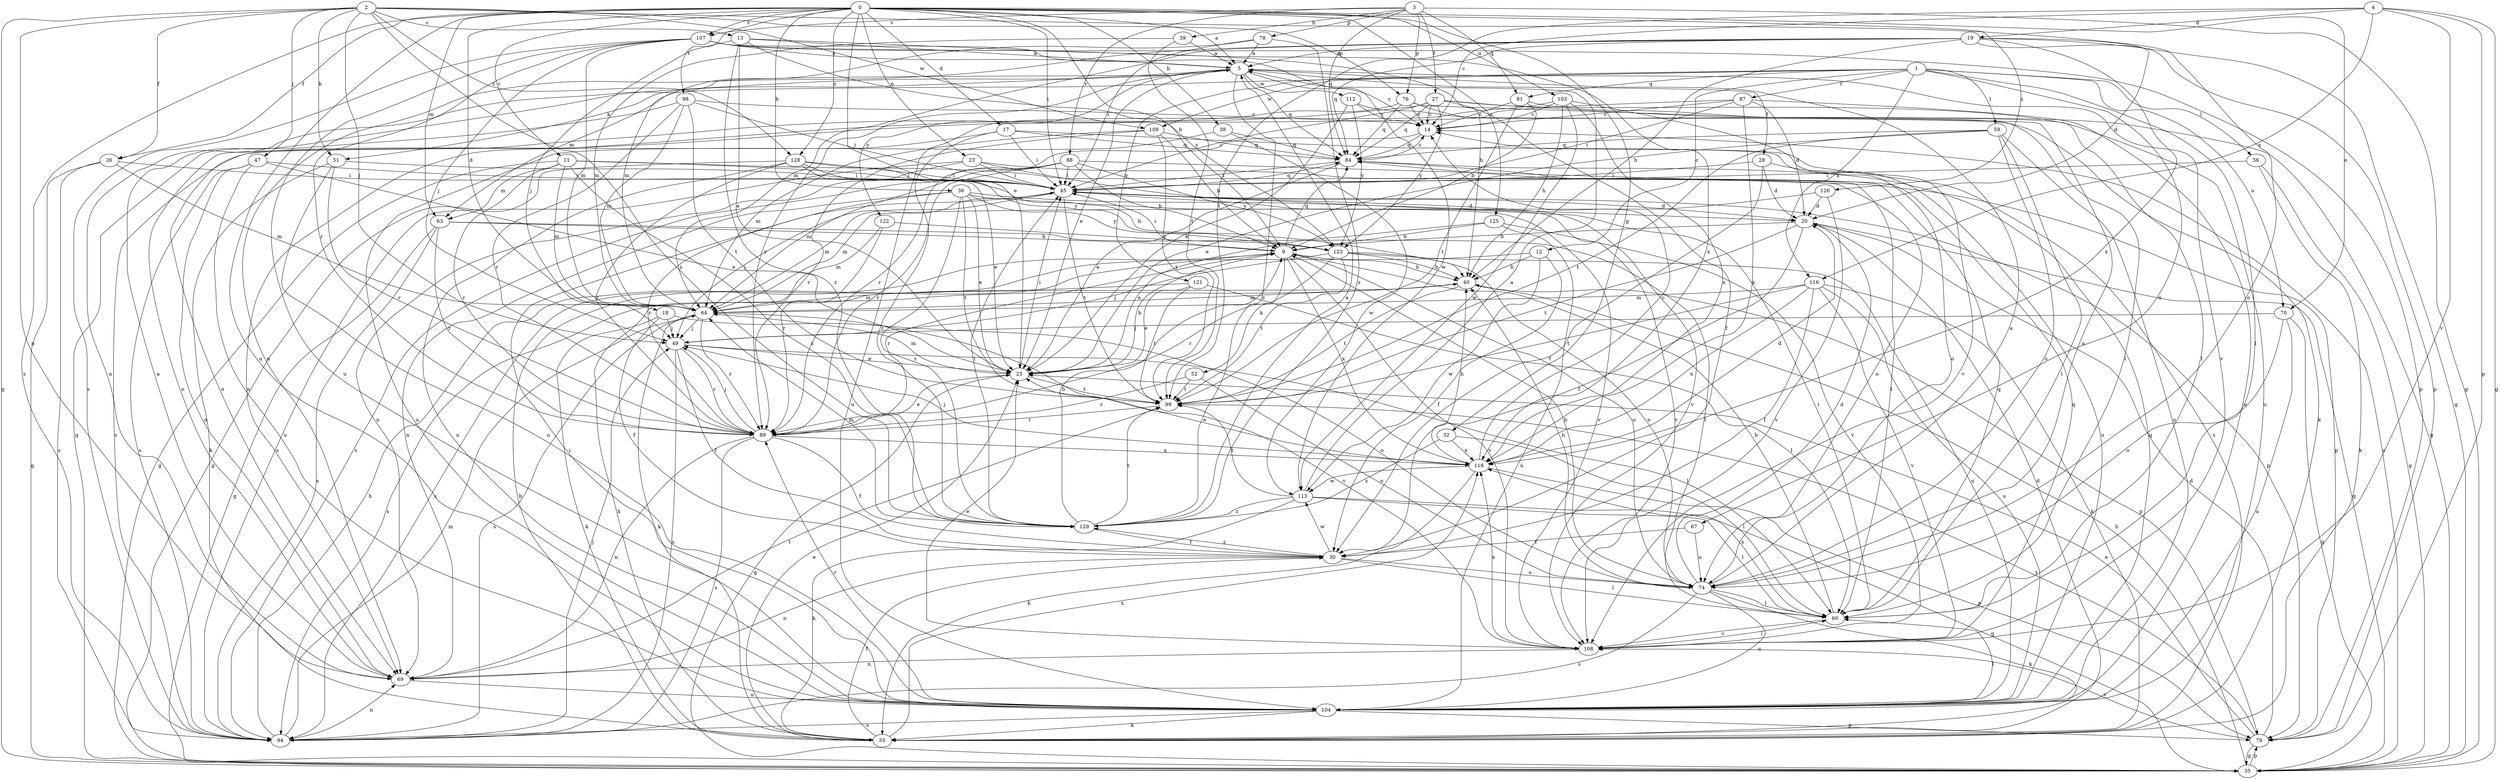 strict digraph  {
0;
1;
2;
3;
4;
5;
9;
11;
12;
13;
14;
17;
18;
19;
20;
23;
25;
26;
27;
28;
30;
32;
35;
36;
38;
39;
40;
45;
47;
49;
51;
52;
55;
56;
59;
60;
63;
64;
67;
69;
70;
74;
76;
78;
79;
81;
84;
87;
88;
89;
94;
98;
99;
103;
104;
107;
108;
109;
112;
113;
116;
118;
121;
122;
123;
125;
126;
128;
129;
0 -> 5  [label=a];
0 -> 9  [label=b];
0 -> 11  [label=c];
0 -> 17  [label=d];
0 -> 18  [label=d];
0 -> 23  [label=e];
0 -> 25  [label=e];
0 -> 26  [label=f];
0 -> 32  [label=g];
0 -> 36  [label=h];
0 -> 38  [label=h];
0 -> 45  [label=i];
0 -> 63  [label=m];
0 -> 70  [label=o];
0 -> 94  [label=s];
0 -> 98  [label=t];
0 -> 103  [label=u];
0 -> 104  [label=u];
0 -> 107  [label=v];
0 -> 125  [label=z];
0 -> 126  [label=z];
0 -> 128  [label=z];
1 -> 12  [label=c];
1 -> 56  [label=l];
1 -> 59  [label=l];
1 -> 60  [label=l];
1 -> 63  [label=m];
1 -> 67  [label=n];
1 -> 70  [label=o];
1 -> 81  [label=q];
1 -> 87  [label=r];
1 -> 109  [label=w];
1 -> 116  [label=x];
1 -> 121  [label=y];
2 -> 13  [label=c];
2 -> 26  [label=f];
2 -> 35  [label=g];
2 -> 47  [label=j];
2 -> 49  [label=j];
2 -> 51  [label=k];
2 -> 69  [label=n];
2 -> 74  [label=o];
2 -> 76  [label=p];
2 -> 109  [label=w];
2 -> 128  [label=z];
2 -> 129  [label=z];
3 -> 27  [label=f];
3 -> 35  [label=g];
3 -> 39  [label=h];
3 -> 76  [label=p];
3 -> 78  [label=p];
3 -> 81  [label=q];
3 -> 84  [label=q];
3 -> 88  [label=r];
3 -> 107  [label=v];
4 -> 14  [label=c];
4 -> 19  [label=d];
4 -> 35  [label=g];
4 -> 79  [label=p];
4 -> 99  [label=t];
4 -> 108  [label=v];
4 -> 116  [label=x];
5 -> 14  [label=c];
5 -> 25  [label=e];
5 -> 28  [label=f];
5 -> 51  [label=k];
5 -> 69  [label=n];
5 -> 84  [label=q];
5 -> 89  [label=r];
5 -> 108  [label=v];
5 -> 112  [label=w];
5 -> 122  [label=y];
5 -> 129  [label=z];
9 -> 40  [label=h];
9 -> 45  [label=i];
9 -> 52  [label=k];
9 -> 74  [label=o];
9 -> 84  [label=q];
9 -> 89  [label=r];
9 -> 108  [label=v];
9 -> 118  [label=x];
11 -> 35  [label=g];
11 -> 45  [label=i];
11 -> 63  [label=m];
11 -> 64  [label=m];
11 -> 74  [label=o];
11 -> 89  [label=r];
11 -> 129  [label=z];
12 -> 30  [label=f];
12 -> 40  [label=h];
12 -> 94  [label=s];
12 -> 113  [label=w];
13 -> 5  [label=a];
13 -> 25  [label=e];
13 -> 40  [label=h];
13 -> 49  [label=j];
13 -> 123  [label=y];
13 -> 129  [label=z];
14 -> 84  [label=q];
14 -> 89  [label=r];
17 -> 45  [label=i];
17 -> 74  [label=o];
17 -> 84  [label=q];
17 -> 94  [label=s];
17 -> 129  [label=z];
18 -> 30  [label=f];
18 -> 49  [label=j];
18 -> 55  [label=k];
18 -> 74  [label=o];
19 -> 5  [label=a];
19 -> 20  [label=d];
19 -> 35  [label=g];
19 -> 40  [label=h];
19 -> 64  [label=m];
19 -> 69  [label=n];
19 -> 79  [label=p];
19 -> 84  [label=q];
19 -> 118  [label=x];
20 -> 9  [label=b];
20 -> 30  [label=f];
20 -> 35  [label=g];
20 -> 99  [label=t];
23 -> 45  [label=i];
23 -> 60  [label=l];
23 -> 69  [label=n];
23 -> 94  [label=s];
23 -> 108  [label=v];
25 -> 9  [label=b];
25 -> 35  [label=g];
25 -> 45  [label=i];
25 -> 64  [label=m];
25 -> 99  [label=t];
26 -> 35  [label=g];
26 -> 45  [label=i];
26 -> 64  [label=m];
26 -> 94  [label=s];
27 -> 14  [label=c];
27 -> 30  [label=f];
27 -> 45  [label=i];
27 -> 69  [label=n];
27 -> 74  [label=o];
27 -> 84  [label=q];
27 -> 104  [label=u];
27 -> 123  [label=y];
28 -> 20  [label=d];
28 -> 30  [label=f];
28 -> 45  [label=i];
28 -> 104  [label=u];
30 -> 60  [label=l];
30 -> 69  [label=n];
30 -> 74  [label=o];
30 -> 113  [label=w];
30 -> 129  [label=z];
32 -> 60  [label=l];
32 -> 118  [label=x];
32 -> 129  [label=z];
35 -> 14  [label=c];
35 -> 40  [label=h];
35 -> 79  [label=p];
36 -> 20  [label=d];
36 -> 25  [label=e];
36 -> 69  [label=n];
36 -> 89  [label=r];
36 -> 99  [label=t];
36 -> 108  [label=v];
36 -> 123  [label=y];
36 -> 129  [label=z];
38 -> 84  [label=q];
38 -> 104  [label=u];
38 -> 113  [label=w];
39 -> 5  [label=a];
39 -> 64  [label=m];
39 -> 99  [label=t];
40 -> 64  [label=m];
40 -> 79  [label=p];
40 -> 94  [label=s];
40 -> 99  [label=t];
45 -> 20  [label=d];
45 -> 49  [label=j];
45 -> 64  [label=m];
45 -> 79  [label=p];
45 -> 84  [label=q];
45 -> 99  [label=t];
45 -> 108  [label=v];
47 -> 25  [label=e];
47 -> 45  [label=i];
47 -> 69  [label=n];
47 -> 94  [label=s];
47 -> 104  [label=u];
49 -> 25  [label=e];
49 -> 30  [label=f];
49 -> 60  [label=l];
49 -> 89  [label=r];
49 -> 94  [label=s];
51 -> 45  [label=i];
51 -> 55  [label=k];
51 -> 89  [label=r];
51 -> 104  [label=u];
52 -> 74  [label=o];
52 -> 89  [label=r];
52 -> 99  [label=t];
55 -> 9  [label=b];
55 -> 14  [label=c];
55 -> 20  [label=d];
55 -> 25  [label=e];
55 -> 30  [label=f];
55 -> 40  [label=h];
55 -> 118  [label=x];
56 -> 35  [label=g];
56 -> 45  [label=i];
56 -> 55  [label=k];
59 -> 25  [label=e];
59 -> 60  [label=l];
59 -> 74  [label=o];
59 -> 84  [label=q];
59 -> 99  [label=t];
59 -> 104  [label=u];
60 -> 9  [label=b];
60 -> 45  [label=i];
60 -> 84  [label=q];
60 -> 108  [label=v];
60 -> 118  [label=x];
63 -> 9  [label=b];
63 -> 35  [label=g];
63 -> 60  [label=l];
63 -> 89  [label=r];
63 -> 94  [label=s];
64 -> 49  [label=j];
64 -> 55  [label=k];
64 -> 89  [label=r];
64 -> 94  [label=s];
64 -> 108  [label=v];
67 -> 30  [label=f];
67 -> 74  [label=o];
69 -> 5  [label=a];
69 -> 99  [label=t];
69 -> 104  [label=u];
70 -> 35  [label=g];
70 -> 49  [label=j];
70 -> 74  [label=o];
70 -> 104  [label=u];
74 -> 5  [label=a];
74 -> 9  [label=b];
74 -> 20  [label=d];
74 -> 40  [label=h];
74 -> 55  [label=k];
74 -> 60  [label=l];
74 -> 94  [label=s];
74 -> 104  [label=u];
76 -> 14  [label=c];
76 -> 35  [label=g];
76 -> 60  [label=l];
76 -> 69  [label=n];
76 -> 84  [label=q];
78 -> 5  [label=a];
78 -> 45  [label=i];
78 -> 64  [label=m];
78 -> 129  [label=z];
79 -> 20  [label=d];
79 -> 25  [label=e];
79 -> 35  [label=g];
79 -> 99  [label=t];
79 -> 108  [label=v];
81 -> 9  [label=b];
81 -> 14  [label=c];
81 -> 60  [label=l];
81 -> 99  [label=t];
84 -> 14  [label=c];
84 -> 25  [label=e];
84 -> 45  [label=i];
87 -> 14  [label=c];
87 -> 20  [label=d];
87 -> 45  [label=i];
87 -> 69  [label=n];
87 -> 104  [label=u];
87 -> 118  [label=x];
88 -> 9  [label=b];
88 -> 45  [label=i];
88 -> 64  [label=m];
88 -> 79  [label=p];
88 -> 89  [label=r];
88 -> 94  [label=s];
88 -> 123  [label=y];
89 -> 25  [label=e];
89 -> 30  [label=f];
89 -> 49  [label=j];
89 -> 69  [label=n];
89 -> 94  [label=s];
89 -> 118  [label=x];
94 -> 9  [label=b];
94 -> 49  [label=j];
94 -> 64  [label=m];
94 -> 69  [label=n];
98 -> 14  [label=c];
98 -> 35  [label=g];
98 -> 45  [label=i];
98 -> 64  [label=m];
98 -> 89  [label=r];
98 -> 99  [label=t];
99 -> 89  [label=r];
103 -> 14  [label=c];
103 -> 40  [label=h];
103 -> 104  [label=u];
103 -> 108  [label=v];
103 -> 113  [label=w];
103 -> 118  [label=x];
104 -> 45  [label=i];
104 -> 55  [label=k];
104 -> 60  [label=l];
104 -> 79  [label=p];
104 -> 84  [label=q];
104 -> 89  [label=r];
104 -> 94  [label=s];
107 -> 5  [label=a];
107 -> 49  [label=j];
107 -> 64  [label=m];
107 -> 79  [label=p];
107 -> 89  [label=r];
107 -> 94  [label=s];
107 -> 104  [label=u];
107 -> 113  [label=w];
107 -> 118  [label=x];
108 -> 25  [label=e];
108 -> 60  [label=l];
108 -> 69  [label=n];
108 -> 84  [label=q];
108 -> 118  [label=x];
109 -> 9  [label=b];
109 -> 64  [label=m];
109 -> 84  [label=q];
109 -> 89  [label=r];
109 -> 99  [label=t];
112 -> 14  [label=c];
112 -> 25  [label=e];
112 -> 55  [label=k];
112 -> 123  [label=y];
113 -> 5  [label=a];
113 -> 35  [label=g];
113 -> 55  [label=k];
113 -> 60  [label=l];
113 -> 99  [label=t];
113 -> 129  [label=z];
116 -> 30  [label=f];
116 -> 55  [label=k];
116 -> 64  [label=m];
116 -> 99  [label=t];
116 -> 104  [label=u];
116 -> 108  [label=v];
116 -> 118  [label=x];
118 -> 14  [label=c];
118 -> 20  [label=d];
118 -> 25  [label=e];
118 -> 40  [label=h];
118 -> 49  [label=j];
118 -> 55  [label=k];
118 -> 79  [label=p];
118 -> 113  [label=w];
121 -> 25  [label=e];
121 -> 60  [label=l];
121 -> 64  [label=m];
121 -> 99  [label=t];
122 -> 64  [label=m];
122 -> 89  [label=r];
122 -> 123  [label=y];
123 -> 40  [label=h];
123 -> 49  [label=j];
123 -> 74  [label=o];
123 -> 89  [label=r];
123 -> 99  [label=t];
123 -> 104  [label=u];
125 -> 9  [label=b];
125 -> 25  [label=e];
125 -> 104  [label=u];
125 -> 108  [label=v];
126 -> 20  [label=d];
126 -> 64  [label=m];
126 -> 108  [label=v];
128 -> 25  [label=e];
128 -> 35  [label=g];
128 -> 40  [label=h];
128 -> 45  [label=i];
128 -> 89  [label=r];
128 -> 104  [label=u];
128 -> 123  [label=y];
129 -> 5  [label=a];
129 -> 9  [label=b];
129 -> 30  [label=f];
129 -> 45  [label=i];
129 -> 64  [label=m];
129 -> 99  [label=t];
}
